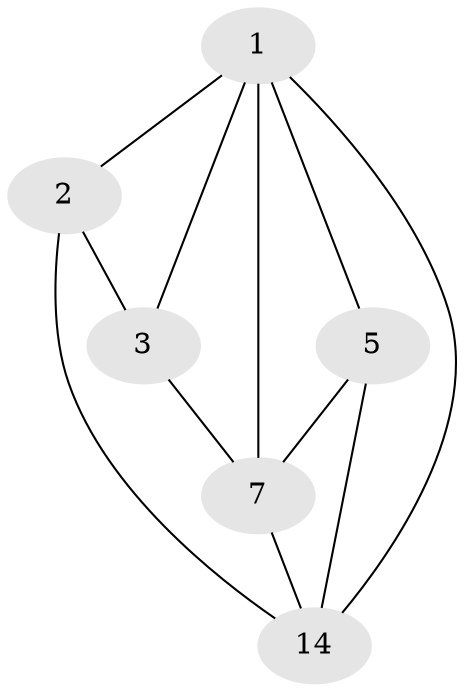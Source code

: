 // Generated by graph-tools (version 1.1) at 2025/46/02/15/25 05:46:28]
// undirected, 6 vertices, 11 edges
graph export_dot {
graph [start="1"]
  node [color=gray90,style=filled];
  1 [super="+16"];
  2 [super="+4+6+9+10+12+15+20"];
  3;
  5 [super="+15"];
  7 [super="+11+13+17"];
  14 [super="+19"];
  1 -- 2;
  1 -- 3;
  1 -- 5;
  1 -- 7;
  1 -- 14;
  2 -- 3;
  2 -- 14;
  3 -- 7;
  5 -- 7;
  5 -- 14;
  7 -- 14;
}
